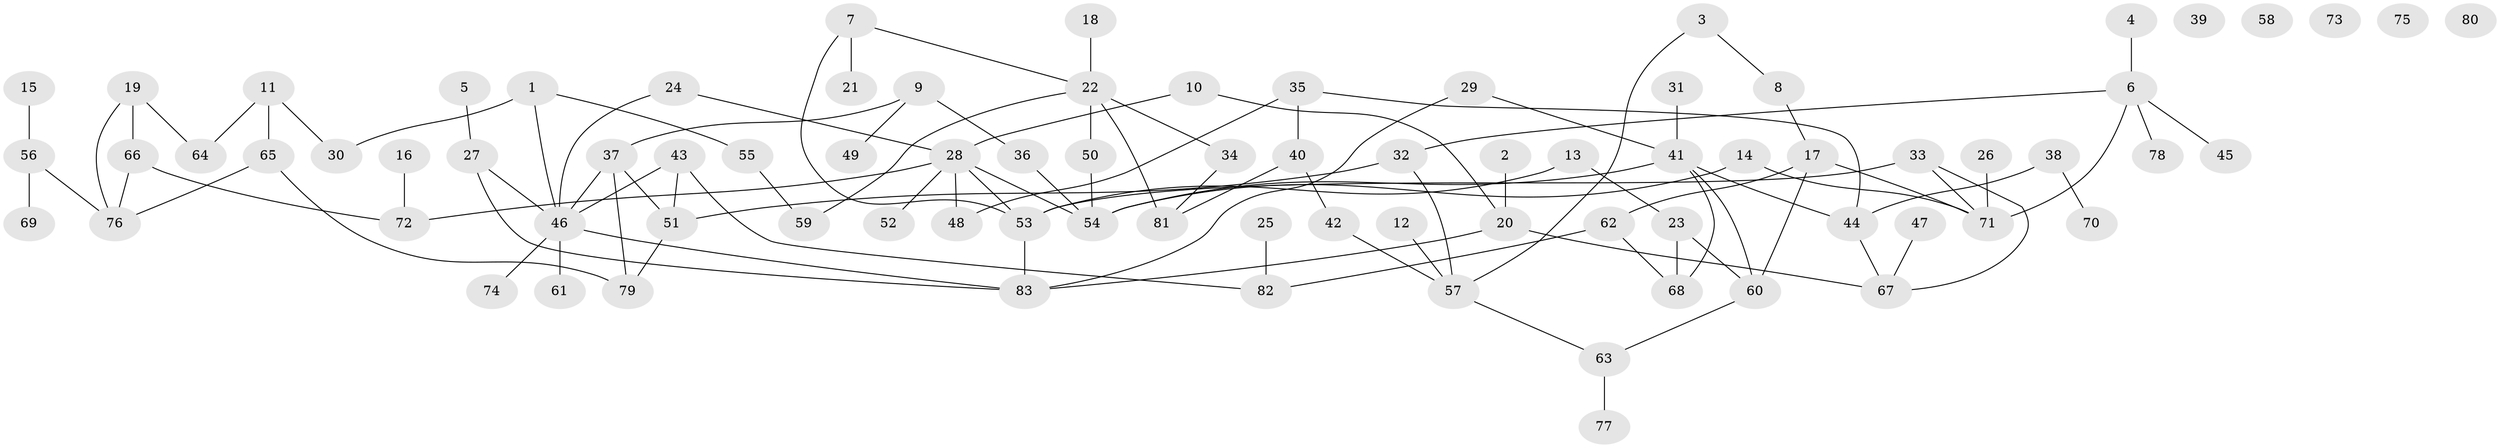 // coarse degree distribution, {3: 0.15789473684210525, 6: 0.07894736842105263, 8: 0.02631578947368421, 4: 0.13157894736842105, 10: 0.02631578947368421, 5: 0.07894736842105263, 1: 0.21052631578947367, 2: 0.13157894736842105, 0: 0.13157894736842105, 7: 0.02631578947368421}
// Generated by graph-tools (version 1.1) at 2025/16/03/04/25 18:16:31]
// undirected, 83 vertices, 105 edges
graph export_dot {
graph [start="1"]
  node [color=gray90,style=filled];
  1;
  2;
  3;
  4;
  5;
  6;
  7;
  8;
  9;
  10;
  11;
  12;
  13;
  14;
  15;
  16;
  17;
  18;
  19;
  20;
  21;
  22;
  23;
  24;
  25;
  26;
  27;
  28;
  29;
  30;
  31;
  32;
  33;
  34;
  35;
  36;
  37;
  38;
  39;
  40;
  41;
  42;
  43;
  44;
  45;
  46;
  47;
  48;
  49;
  50;
  51;
  52;
  53;
  54;
  55;
  56;
  57;
  58;
  59;
  60;
  61;
  62;
  63;
  64;
  65;
  66;
  67;
  68;
  69;
  70;
  71;
  72;
  73;
  74;
  75;
  76;
  77;
  78;
  79;
  80;
  81;
  82;
  83;
  1 -- 30;
  1 -- 46;
  1 -- 55;
  2 -- 20;
  3 -- 8;
  3 -- 57;
  4 -- 6;
  5 -- 27;
  6 -- 32;
  6 -- 45;
  6 -- 71;
  6 -- 78;
  7 -- 21;
  7 -- 22;
  7 -- 53;
  8 -- 17;
  9 -- 36;
  9 -- 37;
  9 -- 49;
  10 -- 20;
  10 -- 28;
  11 -- 30;
  11 -- 64;
  11 -- 65;
  12 -- 57;
  13 -- 23;
  13 -- 53;
  14 -- 54;
  14 -- 71;
  15 -- 56;
  16 -- 72;
  17 -- 60;
  17 -- 62;
  17 -- 71;
  18 -- 22;
  19 -- 64;
  19 -- 66;
  19 -- 76;
  20 -- 67;
  20 -- 83;
  22 -- 34;
  22 -- 50;
  22 -- 59;
  22 -- 81;
  23 -- 60;
  23 -- 68;
  24 -- 28;
  24 -- 46;
  25 -- 82;
  26 -- 71;
  27 -- 46;
  27 -- 83;
  28 -- 48;
  28 -- 52;
  28 -- 53;
  28 -- 54;
  28 -- 72;
  29 -- 41;
  29 -- 83;
  31 -- 41;
  32 -- 51;
  32 -- 57;
  33 -- 53;
  33 -- 67;
  33 -- 71;
  34 -- 81;
  35 -- 40;
  35 -- 44;
  35 -- 48;
  36 -- 54;
  37 -- 46;
  37 -- 51;
  37 -- 79;
  38 -- 44;
  38 -- 70;
  40 -- 42;
  40 -- 81;
  41 -- 44;
  41 -- 54;
  41 -- 60;
  41 -- 68;
  42 -- 57;
  43 -- 46;
  43 -- 51;
  43 -- 82;
  44 -- 67;
  46 -- 61;
  46 -- 74;
  46 -- 83;
  47 -- 67;
  50 -- 54;
  51 -- 79;
  53 -- 83;
  55 -- 59;
  56 -- 69;
  56 -- 76;
  57 -- 63;
  60 -- 63;
  62 -- 68;
  62 -- 82;
  63 -- 77;
  65 -- 76;
  65 -- 79;
  66 -- 72;
  66 -- 76;
}

